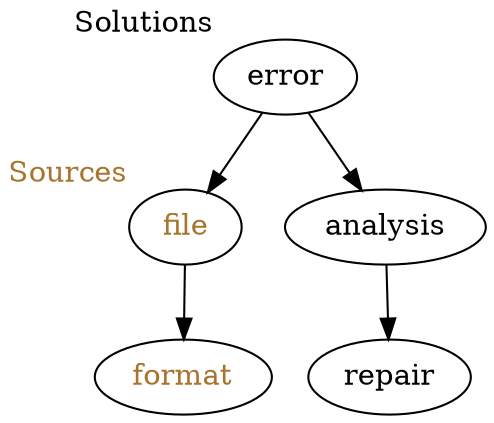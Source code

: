 digraph model {

	layout=dot

	error -> file
	error -> analysis -> repair
	file -> format

	error [xlabel="Solutions"]
	file [xlabel="Sources",fontcolor="#a8742f"]
	format [fontcolor="#a8742f"]
}

